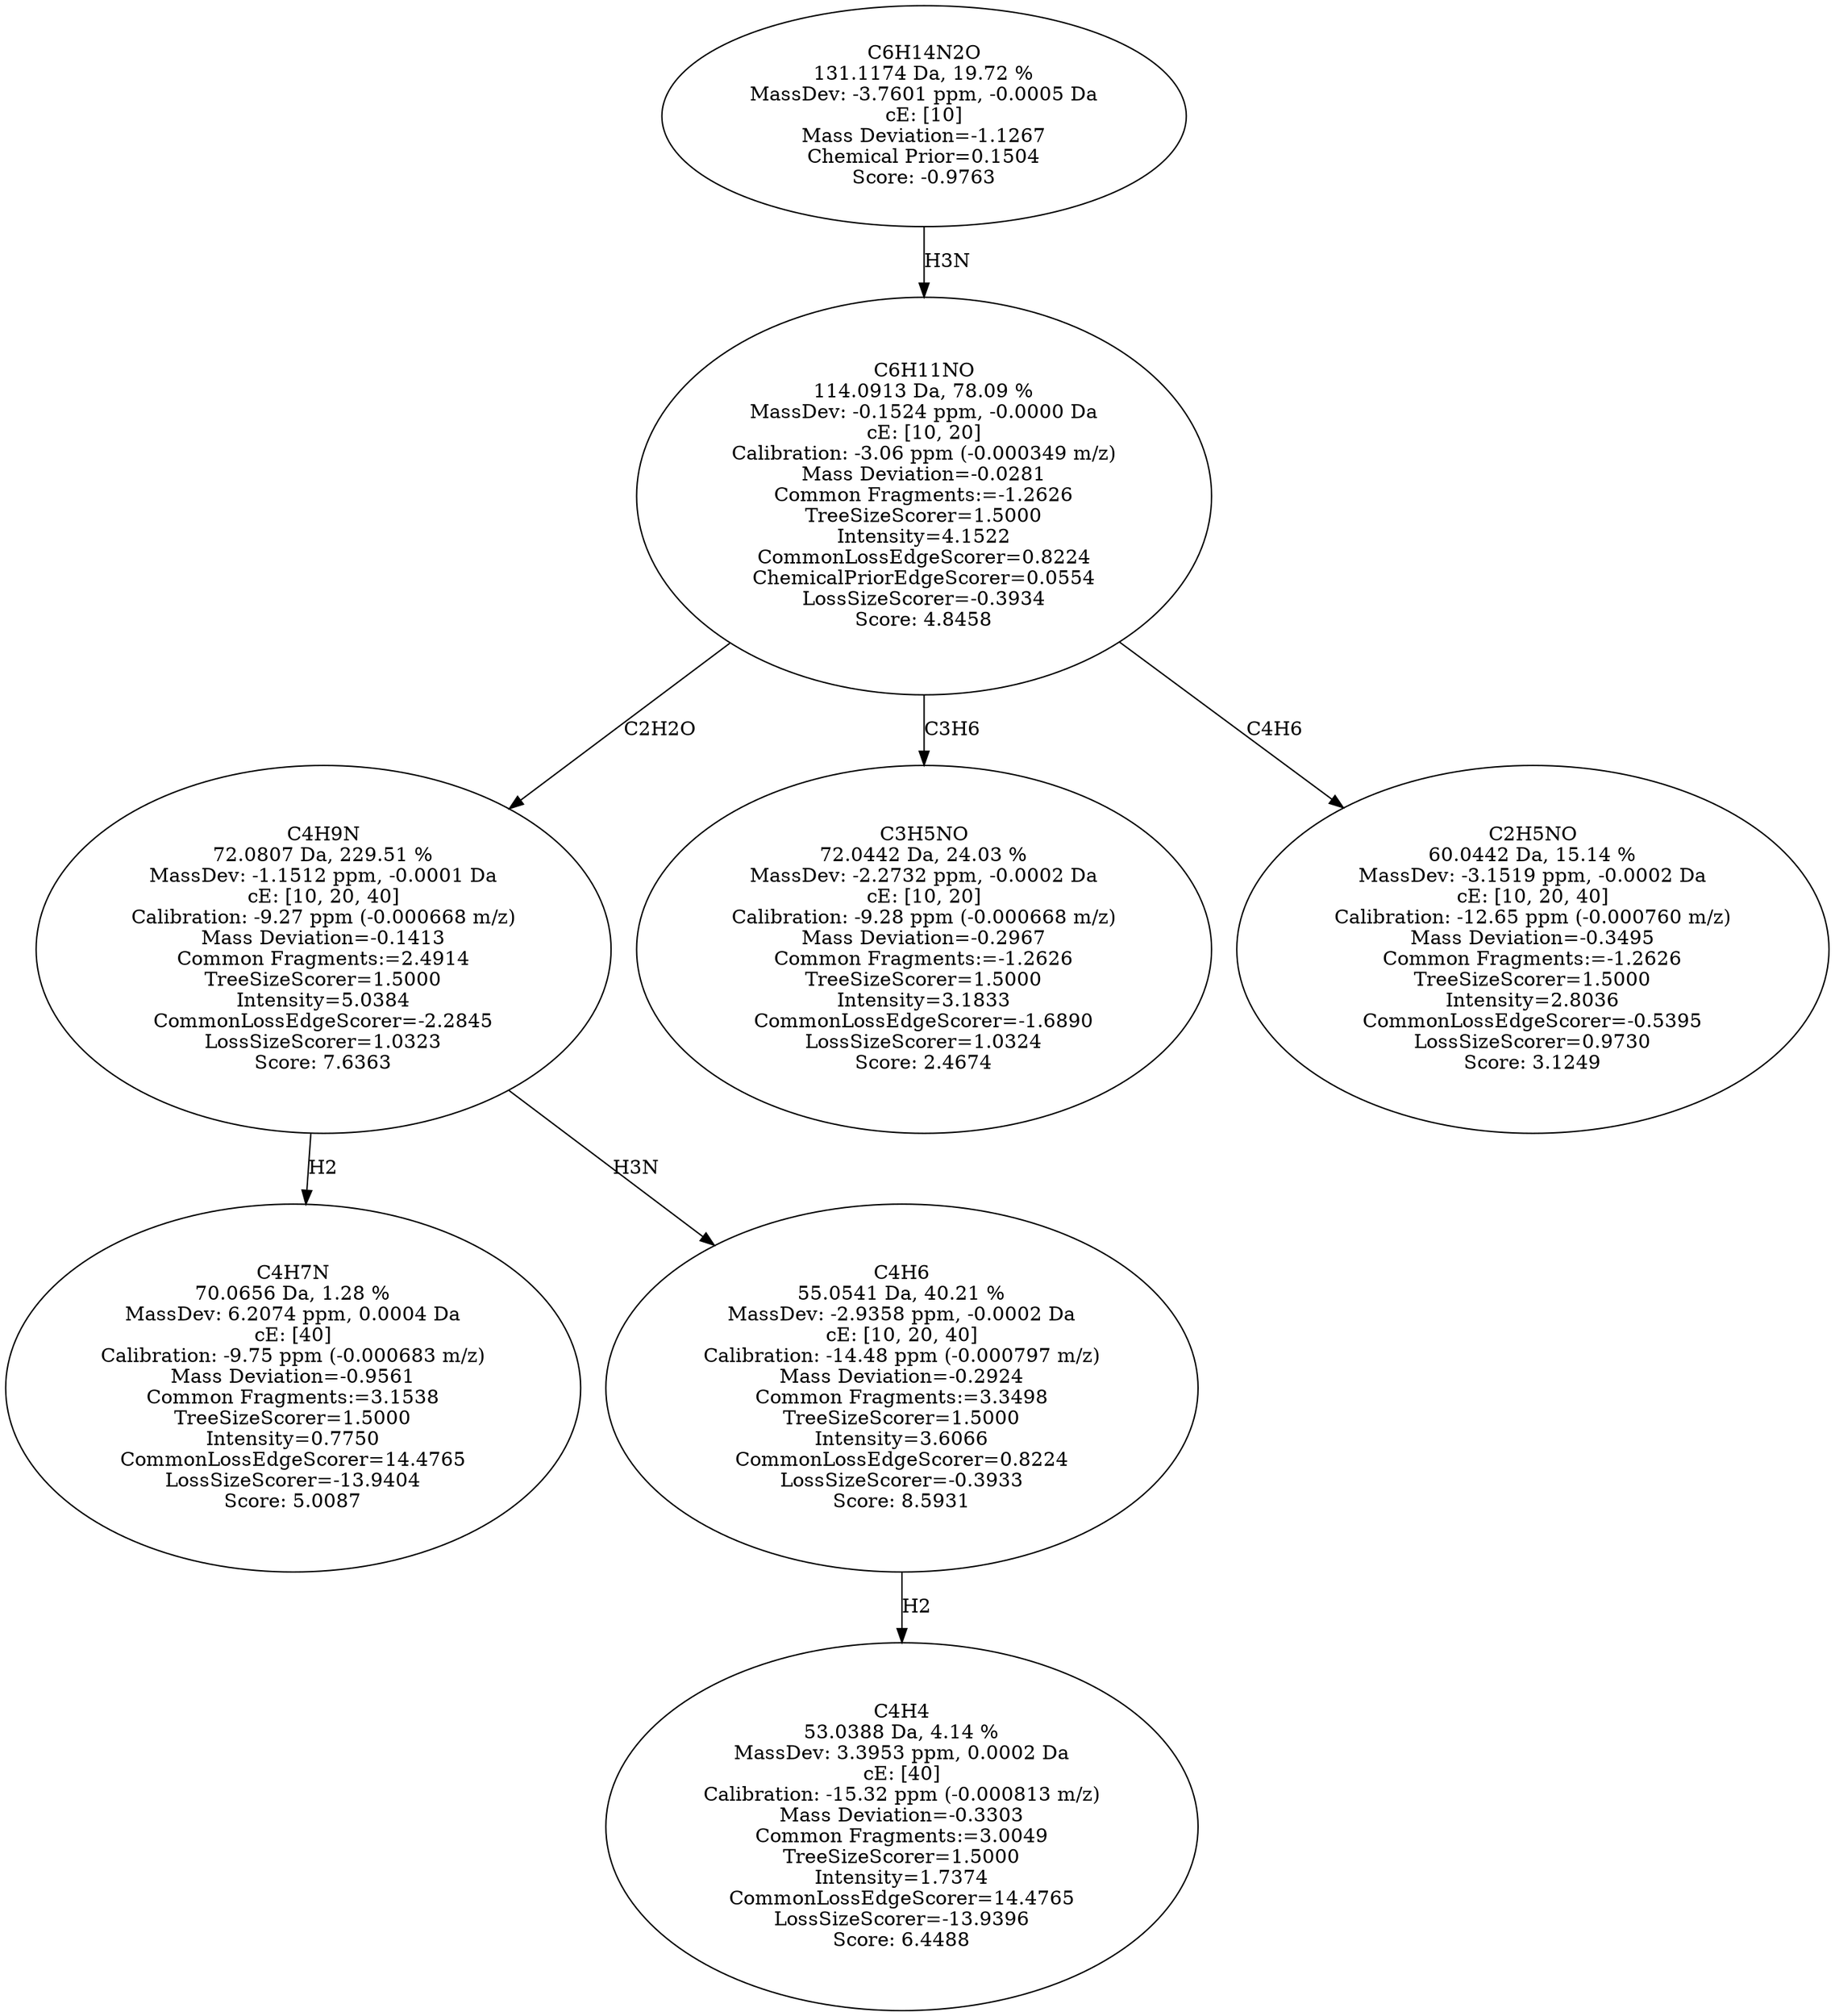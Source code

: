 strict digraph {
v1 [label="C4H7N\n70.0656 Da, 1.28 %\nMassDev: 6.2074 ppm, 0.0004 Da\ncE: [40]\nCalibration: -9.75 ppm (-0.000683 m/z)\nMass Deviation=-0.9561\nCommon Fragments:=3.1538\nTreeSizeScorer=1.5000\nIntensity=0.7750\nCommonLossEdgeScorer=14.4765\nLossSizeScorer=-13.9404\nScore: 5.0087"];
v2 [label="C4H4\n53.0388 Da, 4.14 %\nMassDev: 3.3953 ppm, 0.0002 Da\ncE: [40]\nCalibration: -15.32 ppm (-0.000813 m/z)\nMass Deviation=-0.3303\nCommon Fragments:=3.0049\nTreeSizeScorer=1.5000\nIntensity=1.7374\nCommonLossEdgeScorer=14.4765\nLossSizeScorer=-13.9396\nScore: 6.4488"];
v3 [label="C4H6\n55.0541 Da, 40.21 %\nMassDev: -2.9358 ppm, -0.0002 Da\ncE: [10, 20, 40]\nCalibration: -14.48 ppm (-0.000797 m/z)\nMass Deviation=-0.2924\nCommon Fragments:=3.3498\nTreeSizeScorer=1.5000\nIntensity=3.6066\nCommonLossEdgeScorer=0.8224\nLossSizeScorer=-0.3933\nScore: 8.5931"];
v4 [label="C4H9N\n72.0807 Da, 229.51 %\nMassDev: -1.1512 ppm, -0.0001 Da\ncE: [10, 20, 40]\nCalibration: -9.27 ppm (-0.000668 m/z)\nMass Deviation=-0.1413\nCommon Fragments:=2.4914\nTreeSizeScorer=1.5000\nIntensity=5.0384\nCommonLossEdgeScorer=-2.2845\nLossSizeScorer=1.0323\nScore: 7.6363"];
v5 [label="C3H5NO\n72.0442 Da, 24.03 %\nMassDev: -2.2732 ppm, -0.0002 Da\ncE: [10, 20]\nCalibration: -9.28 ppm (-0.000668 m/z)\nMass Deviation=-0.2967\nCommon Fragments:=-1.2626\nTreeSizeScorer=1.5000\nIntensity=3.1833\nCommonLossEdgeScorer=-1.6890\nLossSizeScorer=1.0324\nScore: 2.4674"];
v6 [label="C2H5NO\n60.0442 Da, 15.14 %\nMassDev: -3.1519 ppm, -0.0002 Da\ncE: [10, 20, 40]\nCalibration: -12.65 ppm (-0.000760 m/z)\nMass Deviation=-0.3495\nCommon Fragments:=-1.2626\nTreeSizeScorer=1.5000\nIntensity=2.8036\nCommonLossEdgeScorer=-0.5395\nLossSizeScorer=0.9730\nScore: 3.1249"];
v7 [label="C6H11NO\n114.0913 Da, 78.09 %\nMassDev: -0.1524 ppm, -0.0000 Da\ncE: [10, 20]\nCalibration: -3.06 ppm (-0.000349 m/z)\nMass Deviation=-0.0281\nCommon Fragments:=-1.2626\nTreeSizeScorer=1.5000\nIntensity=4.1522\nCommonLossEdgeScorer=0.8224\nChemicalPriorEdgeScorer=0.0554\nLossSizeScorer=-0.3934\nScore: 4.8458"];
v8 [label="C6H14N2O\n131.1174 Da, 19.72 %\nMassDev: -3.7601 ppm, -0.0005 Da\ncE: [10]\nMass Deviation=-1.1267\nChemical Prior=0.1504\nScore: -0.9763"];
v4 -> v1 [label="H2"];
v3 -> v2 [label="H2"];
v4 -> v3 [label="H3N"];
v7 -> v4 [label="C2H2O"];
v7 -> v5 [label="C3H6"];
v7 -> v6 [label="C4H6"];
v8 -> v7 [label="H3N"];
}